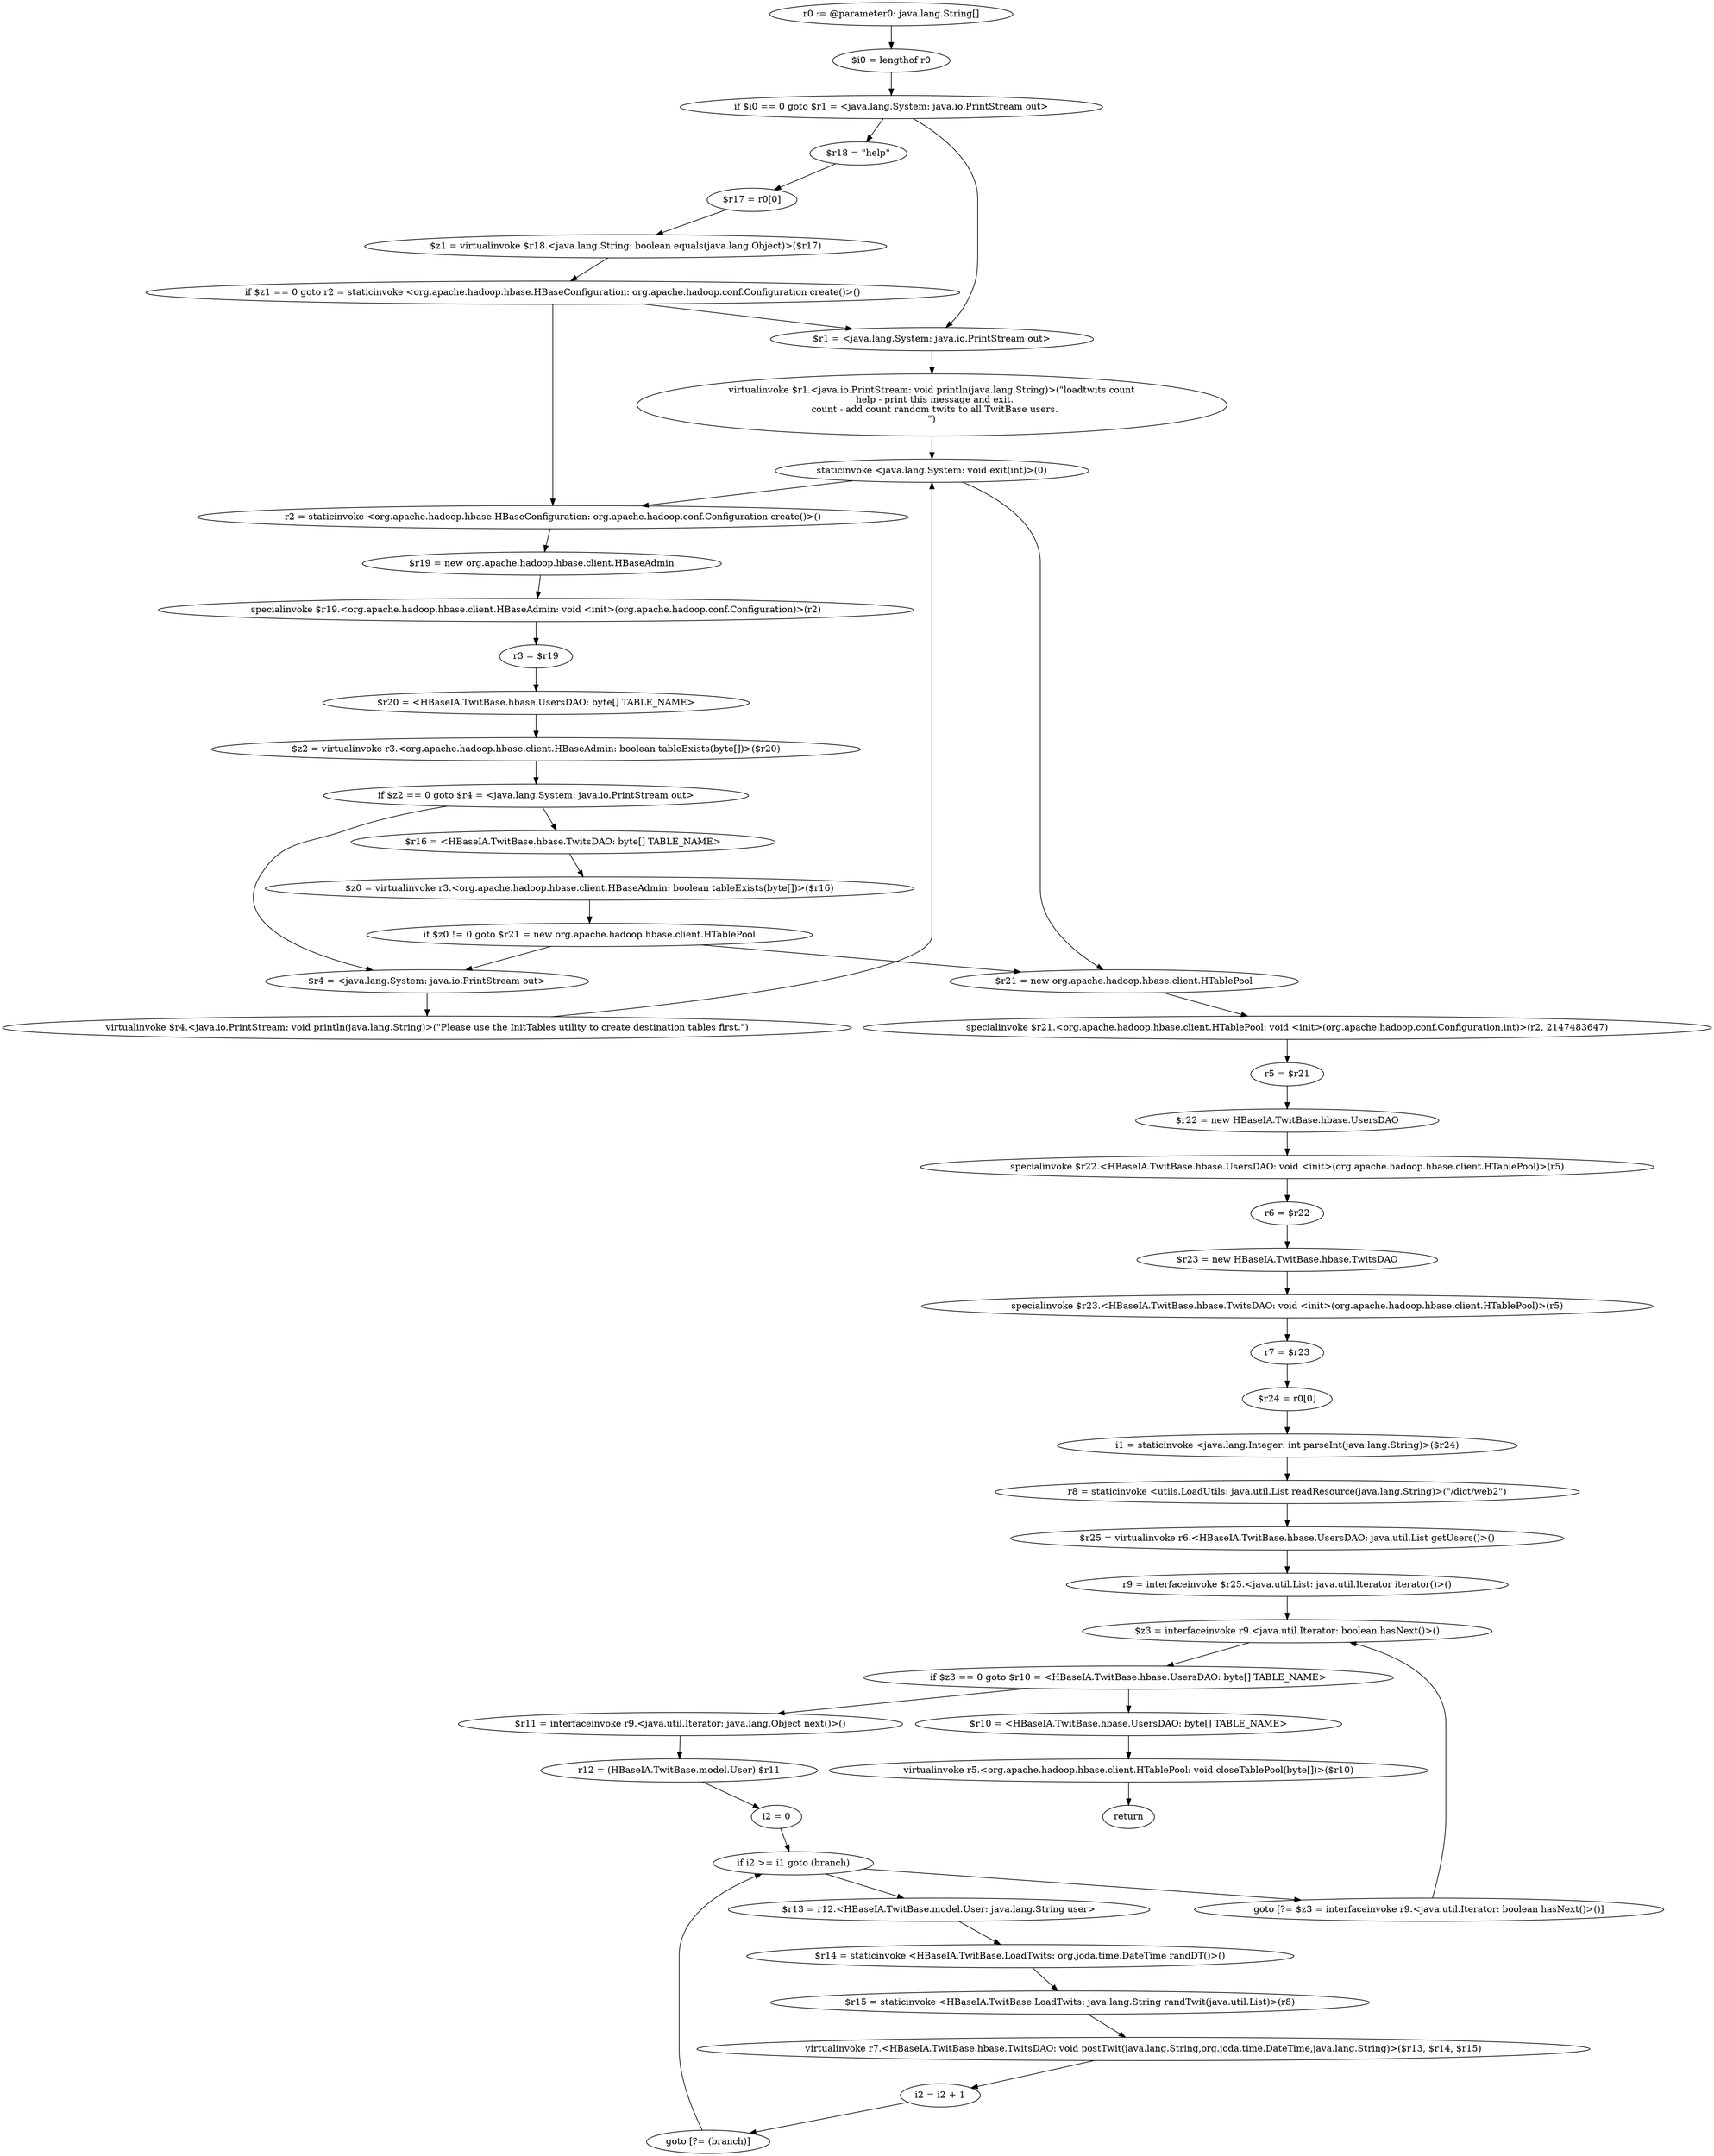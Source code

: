 digraph "unitGraph" {
    "r0 := @parameter0: java.lang.String[]"
    "$i0 = lengthof r0"
    "if $i0 == 0 goto $r1 = <java.lang.System: java.io.PrintStream out>"
    "$r18 = \"help\""
    "$r17 = r0[0]"
    "$z1 = virtualinvoke $r18.<java.lang.String: boolean equals(java.lang.Object)>($r17)"
    "if $z1 == 0 goto r2 = staticinvoke <org.apache.hadoop.hbase.HBaseConfiguration: org.apache.hadoop.conf.Configuration create()>()"
    "$r1 = <java.lang.System: java.io.PrintStream out>"
    "virtualinvoke $r1.<java.io.PrintStream: void println(java.lang.String)>(\"loadtwits count\n  help - print this message and exit.\n  count - add count random twits to all TwitBase users.\n\")"
    "staticinvoke <java.lang.System: void exit(int)>(0)"
    "r2 = staticinvoke <org.apache.hadoop.hbase.HBaseConfiguration: org.apache.hadoop.conf.Configuration create()>()"
    "$r19 = new org.apache.hadoop.hbase.client.HBaseAdmin"
    "specialinvoke $r19.<org.apache.hadoop.hbase.client.HBaseAdmin: void <init>(org.apache.hadoop.conf.Configuration)>(r2)"
    "r3 = $r19"
    "$r20 = <HBaseIA.TwitBase.hbase.UsersDAO: byte[] TABLE_NAME>"
    "$z2 = virtualinvoke r3.<org.apache.hadoop.hbase.client.HBaseAdmin: boolean tableExists(byte[])>($r20)"
    "if $z2 == 0 goto $r4 = <java.lang.System: java.io.PrintStream out>"
    "$r16 = <HBaseIA.TwitBase.hbase.TwitsDAO: byte[] TABLE_NAME>"
    "$z0 = virtualinvoke r3.<org.apache.hadoop.hbase.client.HBaseAdmin: boolean tableExists(byte[])>($r16)"
    "if $z0 != 0 goto $r21 = new org.apache.hadoop.hbase.client.HTablePool"
    "$r4 = <java.lang.System: java.io.PrintStream out>"
    "virtualinvoke $r4.<java.io.PrintStream: void println(java.lang.String)>(\"Please use the InitTables utility to create destination tables first.\")"
    "$r21 = new org.apache.hadoop.hbase.client.HTablePool"
    "specialinvoke $r21.<org.apache.hadoop.hbase.client.HTablePool: void <init>(org.apache.hadoop.conf.Configuration,int)>(r2, 2147483647)"
    "r5 = $r21"
    "$r22 = new HBaseIA.TwitBase.hbase.UsersDAO"
    "specialinvoke $r22.<HBaseIA.TwitBase.hbase.UsersDAO: void <init>(org.apache.hadoop.hbase.client.HTablePool)>(r5)"
    "r6 = $r22"
    "$r23 = new HBaseIA.TwitBase.hbase.TwitsDAO"
    "specialinvoke $r23.<HBaseIA.TwitBase.hbase.TwitsDAO: void <init>(org.apache.hadoop.hbase.client.HTablePool)>(r5)"
    "r7 = $r23"
    "$r24 = r0[0]"
    "i1 = staticinvoke <java.lang.Integer: int parseInt(java.lang.String)>($r24)"
    "r8 = staticinvoke <utils.LoadUtils: java.util.List readResource(java.lang.String)>(\"/dict/web2\")"
    "$r25 = virtualinvoke r6.<HBaseIA.TwitBase.hbase.UsersDAO: java.util.List getUsers()>()"
    "r9 = interfaceinvoke $r25.<java.util.List: java.util.Iterator iterator()>()"
    "$z3 = interfaceinvoke r9.<java.util.Iterator: boolean hasNext()>()"
    "if $z3 == 0 goto $r10 = <HBaseIA.TwitBase.hbase.UsersDAO: byte[] TABLE_NAME>"
    "$r11 = interfaceinvoke r9.<java.util.Iterator: java.lang.Object next()>()"
    "r12 = (HBaseIA.TwitBase.model.User) $r11"
    "i2 = 0"
    "if i2 >= i1 goto (branch)"
    "$r13 = r12.<HBaseIA.TwitBase.model.User: java.lang.String user>"
    "$r14 = staticinvoke <HBaseIA.TwitBase.LoadTwits: org.joda.time.DateTime randDT()>()"
    "$r15 = staticinvoke <HBaseIA.TwitBase.LoadTwits: java.lang.String randTwit(java.util.List)>(r8)"
    "virtualinvoke r7.<HBaseIA.TwitBase.hbase.TwitsDAO: void postTwit(java.lang.String,org.joda.time.DateTime,java.lang.String)>($r13, $r14, $r15)"
    "i2 = i2 + 1"
    "goto [?= (branch)]"
    "goto [?= $z3 = interfaceinvoke r9.<java.util.Iterator: boolean hasNext()>()]"
    "$r10 = <HBaseIA.TwitBase.hbase.UsersDAO: byte[] TABLE_NAME>"
    "virtualinvoke r5.<org.apache.hadoop.hbase.client.HTablePool: void closeTablePool(byte[])>($r10)"
    "return"
    "r0 := @parameter0: java.lang.String[]"->"$i0 = lengthof r0";
    "$i0 = lengthof r0"->"if $i0 == 0 goto $r1 = <java.lang.System: java.io.PrintStream out>";
    "if $i0 == 0 goto $r1 = <java.lang.System: java.io.PrintStream out>"->"$r18 = \"help\"";
    "if $i0 == 0 goto $r1 = <java.lang.System: java.io.PrintStream out>"->"$r1 = <java.lang.System: java.io.PrintStream out>";
    "$r18 = \"help\""->"$r17 = r0[0]";
    "$r17 = r0[0]"->"$z1 = virtualinvoke $r18.<java.lang.String: boolean equals(java.lang.Object)>($r17)";
    "$z1 = virtualinvoke $r18.<java.lang.String: boolean equals(java.lang.Object)>($r17)"->"if $z1 == 0 goto r2 = staticinvoke <org.apache.hadoop.hbase.HBaseConfiguration: org.apache.hadoop.conf.Configuration create()>()";
    "if $z1 == 0 goto r2 = staticinvoke <org.apache.hadoop.hbase.HBaseConfiguration: org.apache.hadoop.conf.Configuration create()>()"->"$r1 = <java.lang.System: java.io.PrintStream out>";
    "if $z1 == 0 goto r2 = staticinvoke <org.apache.hadoop.hbase.HBaseConfiguration: org.apache.hadoop.conf.Configuration create()>()"->"r2 = staticinvoke <org.apache.hadoop.hbase.HBaseConfiguration: org.apache.hadoop.conf.Configuration create()>()";
    "$r1 = <java.lang.System: java.io.PrintStream out>"->"virtualinvoke $r1.<java.io.PrintStream: void println(java.lang.String)>(\"loadtwits count\n  help - print this message and exit.\n  count - add count random twits to all TwitBase users.\n\")";
    "virtualinvoke $r1.<java.io.PrintStream: void println(java.lang.String)>(\"loadtwits count\n  help - print this message and exit.\n  count - add count random twits to all TwitBase users.\n\")"->"staticinvoke <java.lang.System: void exit(int)>(0)";
    "staticinvoke <java.lang.System: void exit(int)>(0)"->"r2 = staticinvoke <org.apache.hadoop.hbase.HBaseConfiguration: org.apache.hadoop.conf.Configuration create()>()";
    "r2 = staticinvoke <org.apache.hadoop.hbase.HBaseConfiguration: org.apache.hadoop.conf.Configuration create()>()"->"$r19 = new org.apache.hadoop.hbase.client.HBaseAdmin";
    "$r19 = new org.apache.hadoop.hbase.client.HBaseAdmin"->"specialinvoke $r19.<org.apache.hadoop.hbase.client.HBaseAdmin: void <init>(org.apache.hadoop.conf.Configuration)>(r2)";
    "specialinvoke $r19.<org.apache.hadoop.hbase.client.HBaseAdmin: void <init>(org.apache.hadoop.conf.Configuration)>(r2)"->"r3 = $r19";
    "r3 = $r19"->"$r20 = <HBaseIA.TwitBase.hbase.UsersDAO: byte[] TABLE_NAME>";
    "$r20 = <HBaseIA.TwitBase.hbase.UsersDAO: byte[] TABLE_NAME>"->"$z2 = virtualinvoke r3.<org.apache.hadoop.hbase.client.HBaseAdmin: boolean tableExists(byte[])>($r20)";
    "$z2 = virtualinvoke r3.<org.apache.hadoop.hbase.client.HBaseAdmin: boolean tableExists(byte[])>($r20)"->"if $z2 == 0 goto $r4 = <java.lang.System: java.io.PrintStream out>";
    "if $z2 == 0 goto $r4 = <java.lang.System: java.io.PrintStream out>"->"$r16 = <HBaseIA.TwitBase.hbase.TwitsDAO: byte[] TABLE_NAME>";
    "if $z2 == 0 goto $r4 = <java.lang.System: java.io.PrintStream out>"->"$r4 = <java.lang.System: java.io.PrintStream out>";
    "$r16 = <HBaseIA.TwitBase.hbase.TwitsDAO: byte[] TABLE_NAME>"->"$z0 = virtualinvoke r3.<org.apache.hadoop.hbase.client.HBaseAdmin: boolean tableExists(byte[])>($r16)";
    "$z0 = virtualinvoke r3.<org.apache.hadoop.hbase.client.HBaseAdmin: boolean tableExists(byte[])>($r16)"->"if $z0 != 0 goto $r21 = new org.apache.hadoop.hbase.client.HTablePool";
    "if $z0 != 0 goto $r21 = new org.apache.hadoop.hbase.client.HTablePool"->"$r4 = <java.lang.System: java.io.PrintStream out>";
    "if $z0 != 0 goto $r21 = new org.apache.hadoop.hbase.client.HTablePool"->"$r21 = new org.apache.hadoop.hbase.client.HTablePool";
    "$r4 = <java.lang.System: java.io.PrintStream out>"->"virtualinvoke $r4.<java.io.PrintStream: void println(java.lang.String)>(\"Please use the InitTables utility to create destination tables first.\")";
    "virtualinvoke $r4.<java.io.PrintStream: void println(java.lang.String)>(\"Please use the InitTables utility to create destination tables first.\")"->"staticinvoke <java.lang.System: void exit(int)>(0)";
    "staticinvoke <java.lang.System: void exit(int)>(0)"->"$r21 = new org.apache.hadoop.hbase.client.HTablePool";
    "$r21 = new org.apache.hadoop.hbase.client.HTablePool"->"specialinvoke $r21.<org.apache.hadoop.hbase.client.HTablePool: void <init>(org.apache.hadoop.conf.Configuration,int)>(r2, 2147483647)";
    "specialinvoke $r21.<org.apache.hadoop.hbase.client.HTablePool: void <init>(org.apache.hadoop.conf.Configuration,int)>(r2, 2147483647)"->"r5 = $r21";
    "r5 = $r21"->"$r22 = new HBaseIA.TwitBase.hbase.UsersDAO";
    "$r22 = new HBaseIA.TwitBase.hbase.UsersDAO"->"specialinvoke $r22.<HBaseIA.TwitBase.hbase.UsersDAO: void <init>(org.apache.hadoop.hbase.client.HTablePool)>(r5)";
    "specialinvoke $r22.<HBaseIA.TwitBase.hbase.UsersDAO: void <init>(org.apache.hadoop.hbase.client.HTablePool)>(r5)"->"r6 = $r22";
    "r6 = $r22"->"$r23 = new HBaseIA.TwitBase.hbase.TwitsDAO";
    "$r23 = new HBaseIA.TwitBase.hbase.TwitsDAO"->"specialinvoke $r23.<HBaseIA.TwitBase.hbase.TwitsDAO: void <init>(org.apache.hadoop.hbase.client.HTablePool)>(r5)";
    "specialinvoke $r23.<HBaseIA.TwitBase.hbase.TwitsDAO: void <init>(org.apache.hadoop.hbase.client.HTablePool)>(r5)"->"r7 = $r23";
    "r7 = $r23"->"$r24 = r0[0]";
    "$r24 = r0[0]"->"i1 = staticinvoke <java.lang.Integer: int parseInt(java.lang.String)>($r24)";
    "i1 = staticinvoke <java.lang.Integer: int parseInt(java.lang.String)>($r24)"->"r8 = staticinvoke <utils.LoadUtils: java.util.List readResource(java.lang.String)>(\"/dict/web2\")";
    "r8 = staticinvoke <utils.LoadUtils: java.util.List readResource(java.lang.String)>(\"/dict/web2\")"->"$r25 = virtualinvoke r6.<HBaseIA.TwitBase.hbase.UsersDAO: java.util.List getUsers()>()";
    "$r25 = virtualinvoke r6.<HBaseIA.TwitBase.hbase.UsersDAO: java.util.List getUsers()>()"->"r9 = interfaceinvoke $r25.<java.util.List: java.util.Iterator iterator()>()";
    "r9 = interfaceinvoke $r25.<java.util.List: java.util.Iterator iterator()>()"->"$z3 = interfaceinvoke r9.<java.util.Iterator: boolean hasNext()>()";
    "$z3 = interfaceinvoke r9.<java.util.Iterator: boolean hasNext()>()"->"if $z3 == 0 goto $r10 = <HBaseIA.TwitBase.hbase.UsersDAO: byte[] TABLE_NAME>";
    "if $z3 == 0 goto $r10 = <HBaseIA.TwitBase.hbase.UsersDAO: byte[] TABLE_NAME>"->"$r11 = interfaceinvoke r9.<java.util.Iterator: java.lang.Object next()>()";
    "if $z3 == 0 goto $r10 = <HBaseIA.TwitBase.hbase.UsersDAO: byte[] TABLE_NAME>"->"$r10 = <HBaseIA.TwitBase.hbase.UsersDAO: byte[] TABLE_NAME>";
    "$r11 = interfaceinvoke r9.<java.util.Iterator: java.lang.Object next()>()"->"r12 = (HBaseIA.TwitBase.model.User) $r11";
    "r12 = (HBaseIA.TwitBase.model.User) $r11"->"i2 = 0";
    "i2 = 0"->"if i2 >= i1 goto (branch)";
    "if i2 >= i1 goto (branch)"->"$r13 = r12.<HBaseIA.TwitBase.model.User: java.lang.String user>";
    "if i2 >= i1 goto (branch)"->"goto [?= $z3 = interfaceinvoke r9.<java.util.Iterator: boolean hasNext()>()]";
    "$r13 = r12.<HBaseIA.TwitBase.model.User: java.lang.String user>"->"$r14 = staticinvoke <HBaseIA.TwitBase.LoadTwits: org.joda.time.DateTime randDT()>()";
    "$r14 = staticinvoke <HBaseIA.TwitBase.LoadTwits: org.joda.time.DateTime randDT()>()"->"$r15 = staticinvoke <HBaseIA.TwitBase.LoadTwits: java.lang.String randTwit(java.util.List)>(r8)";
    "$r15 = staticinvoke <HBaseIA.TwitBase.LoadTwits: java.lang.String randTwit(java.util.List)>(r8)"->"virtualinvoke r7.<HBaseIA.TwitBase.hbase.TwitsDAO: void postTwit(java.lang.String,org.joda.time.DateTime,java.lang.String)>($r13, $r14, $r15)";
    "virtualinvoke r7.<HBaseIA.TwitBase.hbase.TwitsDAO: void postTwit(java.lang.String,org.joda.time.DateTime,java.lang.String)>($r13, $r14, $r15)"->"i2 = i2 + 1";
    "i2 = i2 + 1"->"goto [?= (branch)]";
    "goto [?= (branch)]"->"if i2 >= i1 goto (branch)";
    "goto [?= $z3 = interfaceinvoke r9.<java.util.Iterator: boolean hasNext()>()]"->"$z3 = interfaceinvoke r9.<java.util.Iterator: boolean hasNext()>()";
    "$r10 = <HBaseIA.TwitBase.hbase.UsersDAO: byte[] TABLE_NAME>"->"virtualinvoke r5.<org.apache.hadoop.hbase.client.HTablePool: void closeTablePool(byte[])>($r10)";
    "virtualinvoke r5.<org.apache.hadoop.hbase.client.HTablePool: void closeTablePool(byte[])>($r10)"->"return";
}
